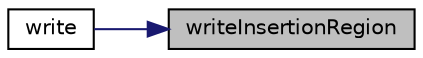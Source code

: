 digraph "writeInsertionRegion"
{
 // LATEX_PDF_SIZE
  edge [fontname="Helvetica",fontsize="10",labelfontname="Helvetica",labelfontsize="10"];
  node [fontname="Helvetica",fontsize="10",shape=record];
  rankdir="RL";
  Node1 [label="writeInsertionRegion",height=0.2,width=0.4,color="black", fillcolor="grey75", style="filled", fontcolor="black",tooltip="write to dictionary"];
  Node1 -> Node2 [dir="back",color="midnightblue",fontsize="10",style="solid",fontname="Helvetica"];
  Node2 [label="write",height=0.2,width=0.4,color="black", fillcolor="white", style="filled",URL="$classpFlow_1_1insertionRegion.html#a6964e9f1f100001543fdb044fa7fc896",tooltip="read from dictionary"];
}
